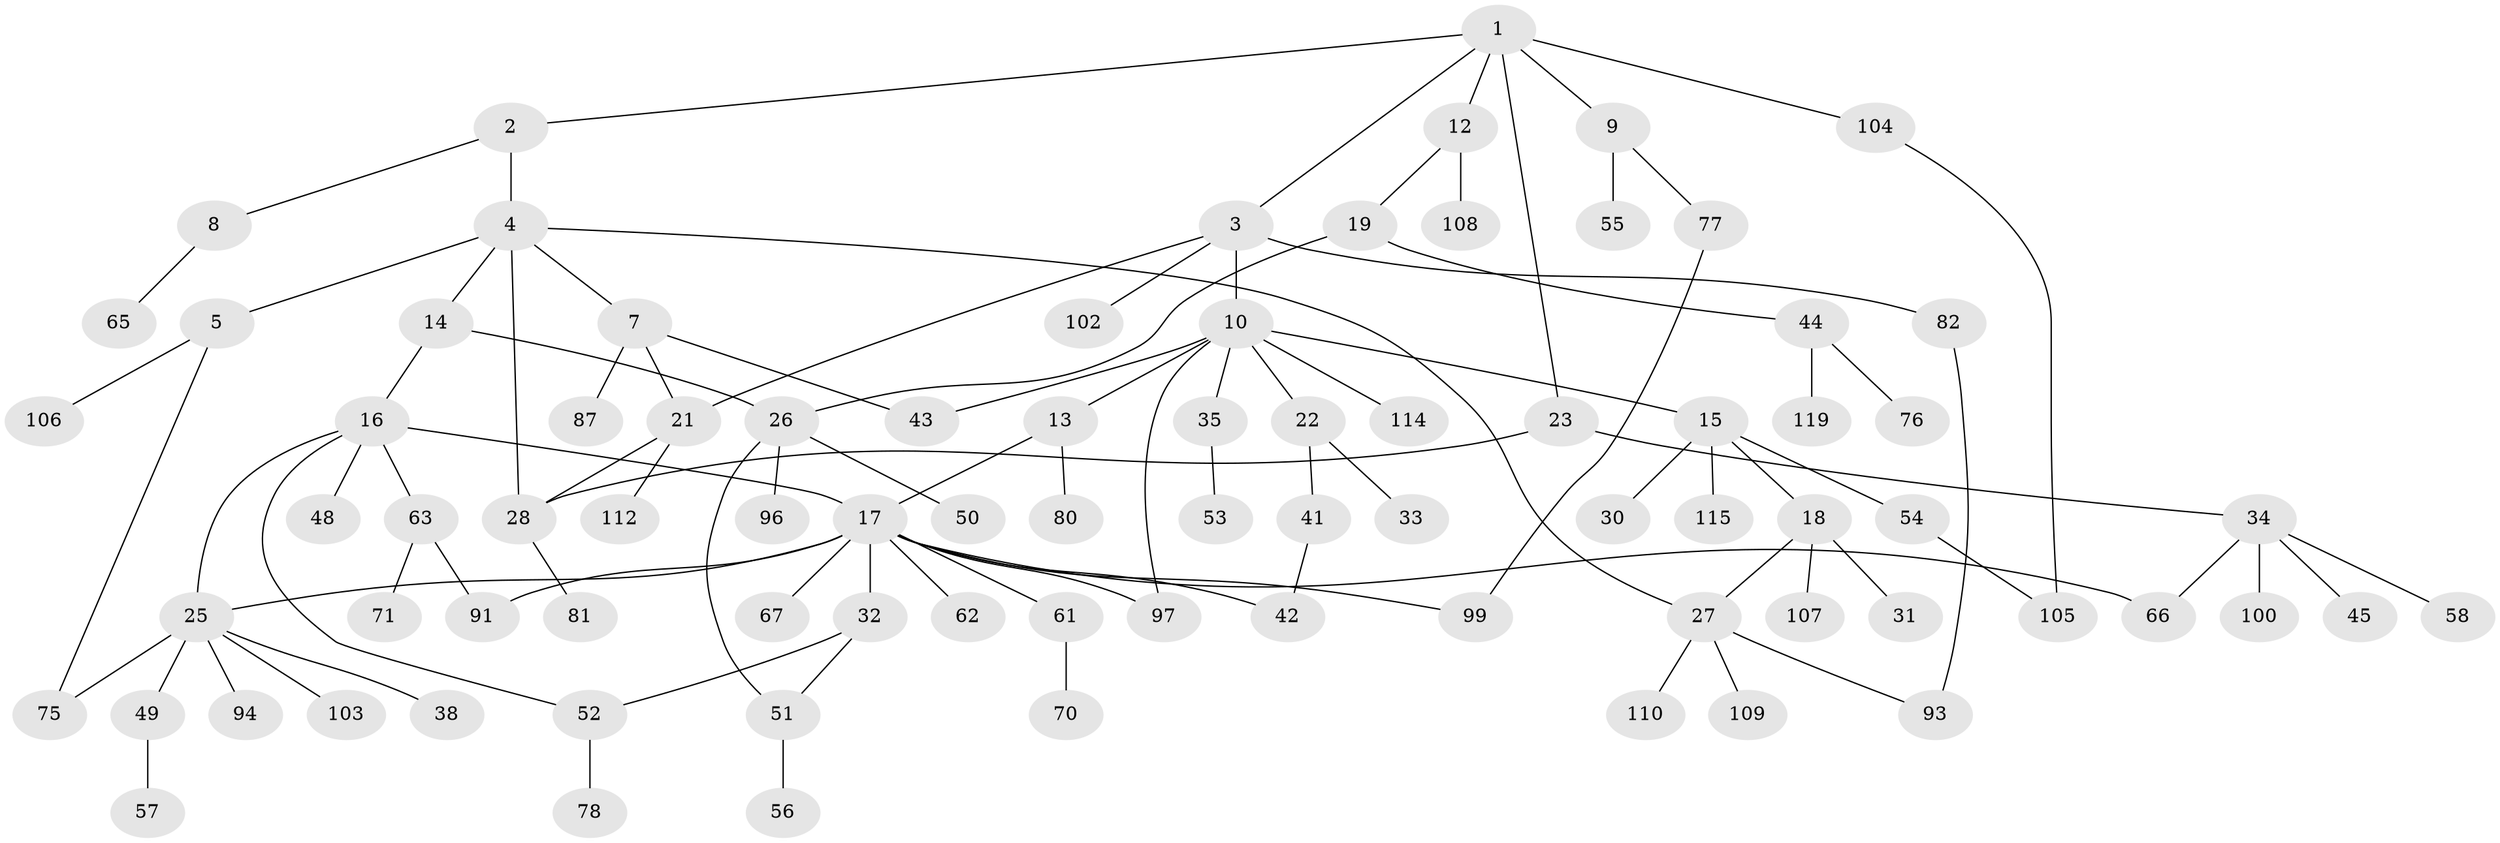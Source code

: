 // Generated by graph-tools (version 1.1) at 2025/23/03/03/25 07:23:33]
// undirected, 83 vertices, 100 edges
graph export_dot {
graph [start="1"]
  node [color=gray90,style=filled];
  1 [super="+79"];
  2;
  3 [super="+74"];
  4 [super="+6"];
  5 [super="+73"];
  7 [super="+59"];
  8;
  9 [super="+86"];
  10 [super="+11"];
  12 [super="+98"];
  13 [super="+92"];
  14 [super="+69"];
  15 [super="+24"];
  16 [super="+46"];
  17 [super="+40"];
  18 [super="+85"];
  19 [super="+20"];
  21 [super="+37"];
  22 [super="+88"];
  23;
  25 [super="+29"];
  26 [super="+111"];
  27 [super="+89"];
  28;
  30;
  31 [super="+36"];
  32 [super="+39"];
  33;
  34;
  35;
  38 [super="+47"];
  41;
  42;
  43;
  44 [super="+72"];
  45;
  48;
  49;
  50 [super="+60"];
  51;
  52;
  53;
  54 [super="+95"];
  55;
  56;
  57;
  58 [super="+64"];
  61 [super="+101"];
  62;
  63;
  65;
  66 [super="+83"];
  67 [super="+68"];
  70;
  71 [super="+84"];
  75 [super="+90"];
  76;
  77;
  78 [super="+113"];
  80;
  81;
  82;
  87;
  91 [super="+116"];
  93 [super="+118"];
  94;
  96;
  97 [super="+117"];
  99;
  100;
  102;
  103;
  104;
  105;
  106;
  107;
  108;
  109;
  110;
  112;
  114;
  115;
  119;
  1 -- 2;
  1 -- 3;
  1 -- 9;
  1 -- 12;
  1 -- 23;
  1 -- 104;
  2 -- 4;
  2 -- 8;
  3 -- 10;
  3 -- 21;
  3 -- 102;
  3 -- 82;
  4 -- 5;
  4 -- 7;
  4 -- 28;
  4 -- 14;
  4 -- 27;
  5 -- 75;
  5 -- 106;
  7 -- 43;
  7 -- 87;
  7 -- 21;
  8 -- 65;
  9 -- 55;
  9 -- 77;
  10 -- 13;
  10 -- 15;
  10 -- 22;
  10 -- 35;
  10 -- 114;
  10 -- 43;
  10 -- 97;
  12 -- 19;
  12 -- 108;
  13 -- 80;
  13 -- 17;
  14 -- 16;
  14 -- 26;
  15 -- 18;
  15 -- 30;
  15 -- 115;
  15 -- 54;
  16 -- 17;
  16 -- 25;
  16 -- 48;
  16 -- 63;
  16 -- 52;
  17 -- 32;
  17 -- 61;
  17 -- 66;
  17 -- 97;
  17 -- 99;
  17 -- 42;
  17 -- 67;
  17 -- 62;
  17 -- 25;
  17 -- 91;
  18 -- 27;
  18 -- 31;
  18 -- 107;
  19 -- 26;
  19 -- 44;
  21 -- 28;
  21 -- 112;
  22 -- 33;
  22 -- 41;
  23 -- 28;
  23 -- 34;
  25 -- 38;
  25 -- 49;
  25 -- 94;
  25 -- 103;
  25 -- 75;
  26 -- 50;
  26 -- 96;
  26 -- 51;
  27 -- 110;
  27 -- 93;
  27 -- 109;
  28 -- 81;
  32 -- 51;
  32 -- 52;
  34 -- 45;
  34 -- 58;
  34 -- 100;
  34 -- 66;
  35 -- 53;
  41 -- 42;
  44 -- 119;
  44 -- 76;
  49 -- 57;
  51 -- 56;
  52 -- 78;
  54 -- 105;
  61 -- 70;
  63 -- 71;
  63 -- 91;
  77 -- 99;
  82 -- 93;
  104 -- 105;
}
